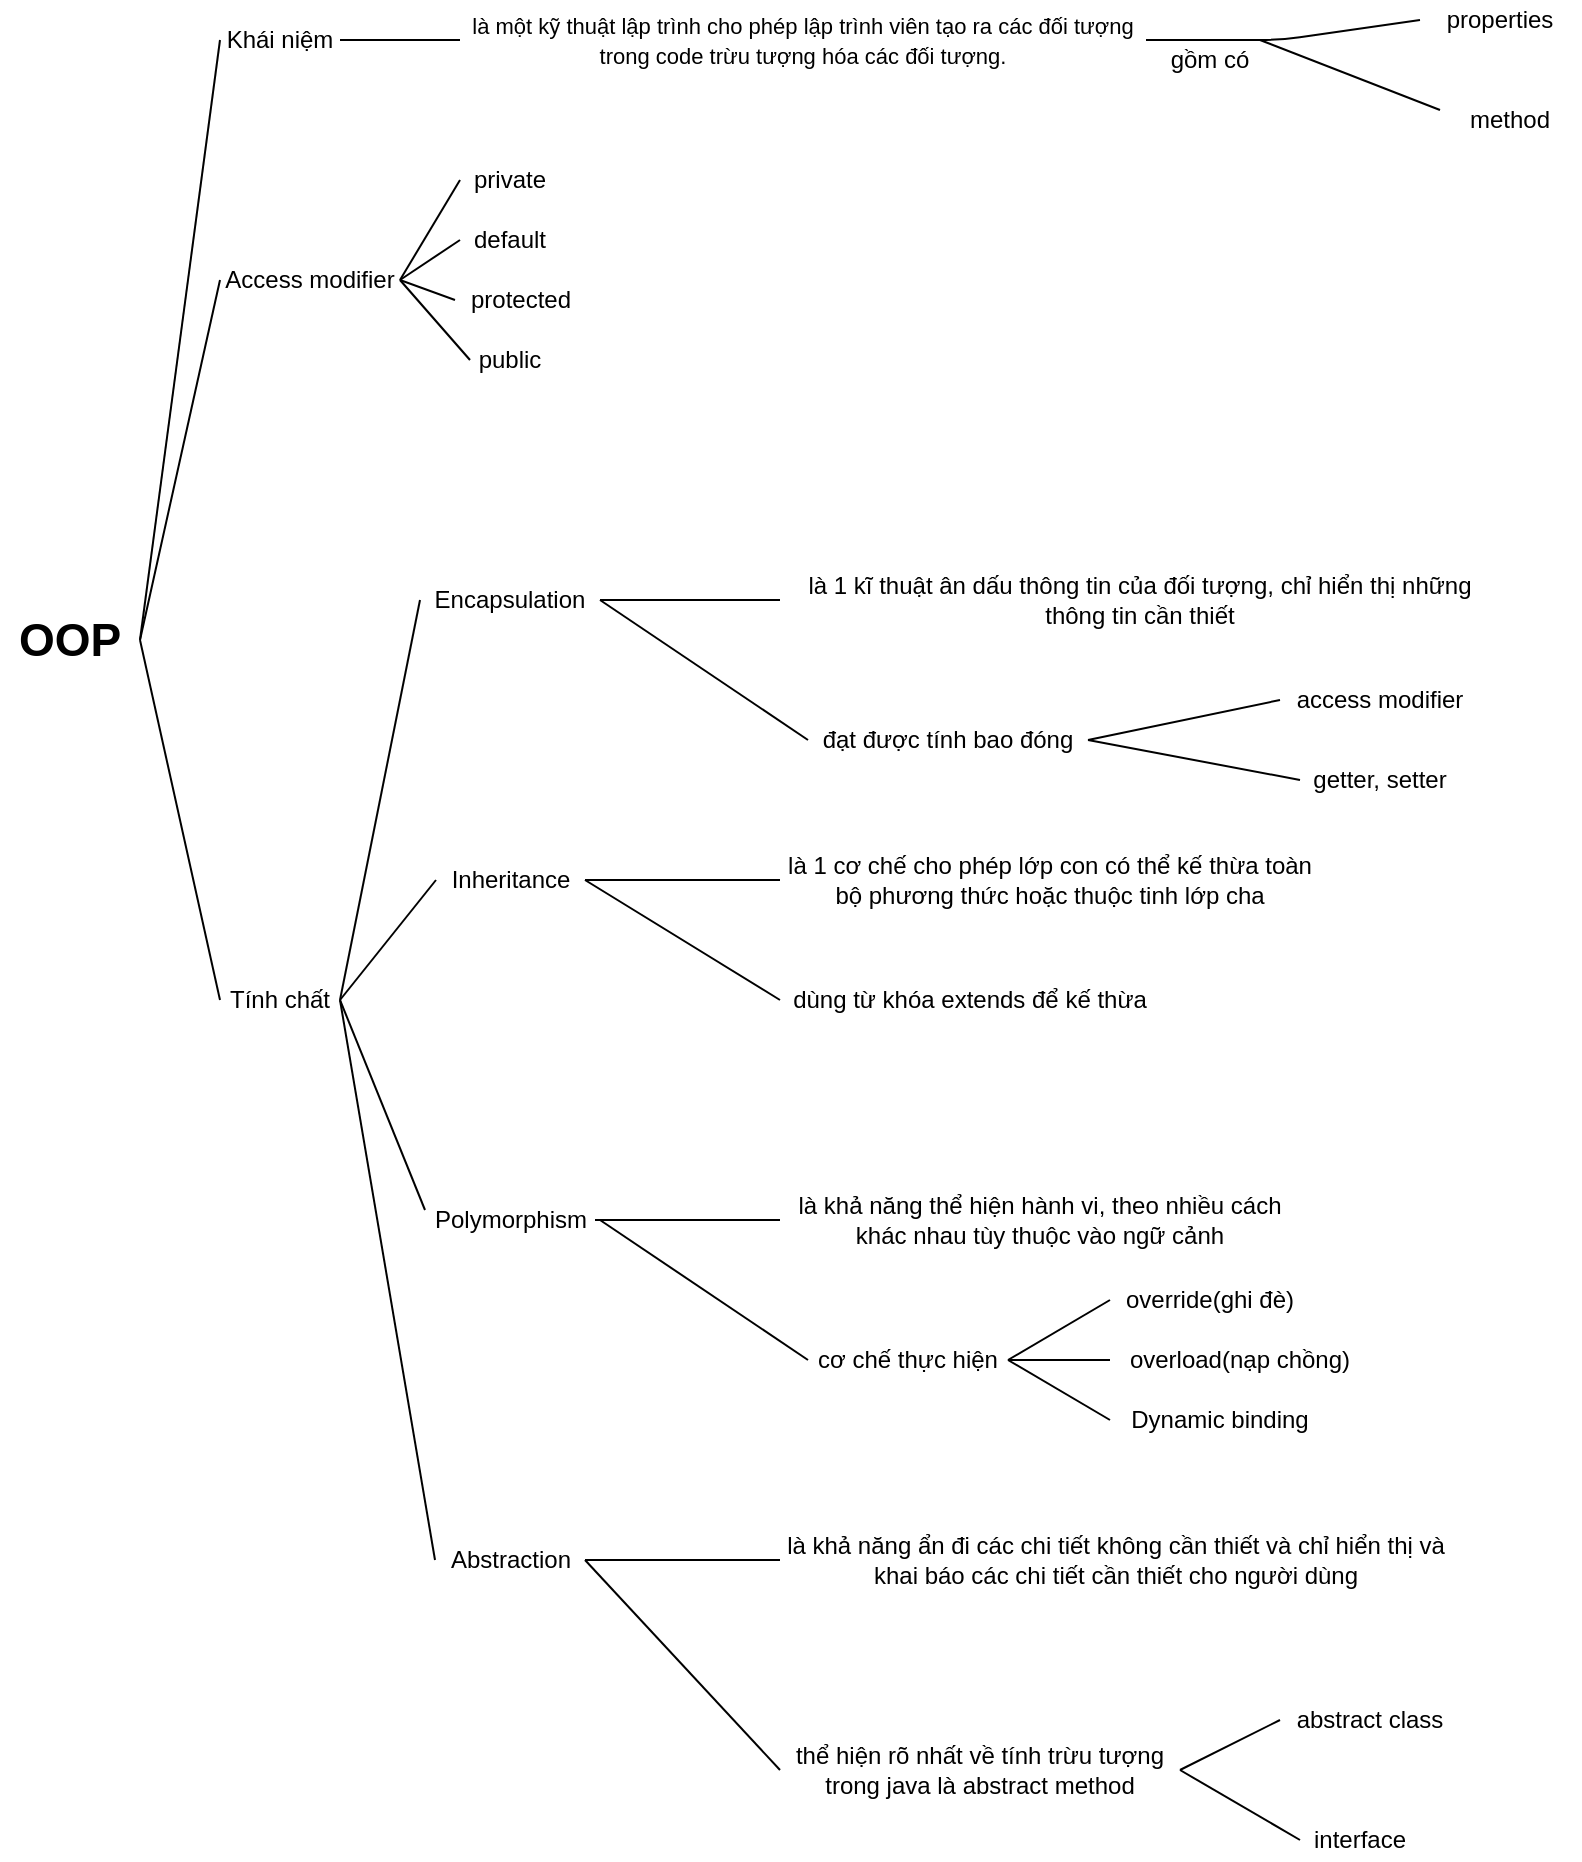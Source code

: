 <mxfile version="14.9.0" type="device"><diagram id="C5RBs43oDa-KdzZeNtuy" name="Page-1"><mxGraphModel dx="781" dy="508" grid="1" gridSize="10" guides="1" tooltips="1" connect="1" arrows="1" fold="1" page="1" pageScale="1" pageWidth="827" pageHeight="1169" math="0" shadow="0"><root><mxCell id="WIyWlLk6GJQsqaUBKTNV-0"/><mxCell id="WIyWlLk6GJQsqaUBKTNV-1" parent="WIyWlLk6GJQsqaUBKTNV-0"/><mxCell id="JhqEFwrqaXZzSIr40qY6-0" value="&lt;b&gt;&lt;font style=&quot;font-size: 23px&quot;&gt;OOP&lt;/font&gt;&lt;/b&gt;" style="text;html=1;strokeColor=none;fillColor=none;align=center;verticalAlign=middle;whiteSpace=wrap;rounded=0;" parent="WIyWlLk6GJQsqaUBKTNV-1" vertex="1"><mxGeometry x="10" y="320" width="70" height="20" as="geometry"/></mxCell><mxCell id="JhqEFwrqaXZzSIr40qY6-1" value="Khái niệm" style="text;html=1;strokeColor=none;fillColor=none;align=center;verticalAlign=middle;whiteSpace=wrap;rounded=0;" parent="WIyWlLk6GJQsqaUBKTNV-1" vertex="1"><mxGeometry x="120" y="20" width="60" height="20" as="geometry"/></mxCell><mxCell id="JhqEFwrqaXZzSIr40qY6-2" value="Tính chất" style="text;html=1;strokeColor=none;fillColor=none;align=center;verticalAlign=middle;whiteSpace=wrap;rounded=0;" parent="WIyWlLk6GJQsqaUBKTNV-1" vertex="1"><mxGeometry x="120" y="500" width="60" height="20" as="geometry"/></mxCell><mxCell id="SEJ7L_1C9LA8rfKKfBTN-0" value="&lt;font style=&quot;font-size: 11px&quot;&gt;&lt;span style=&quot;font-family: &amp;#34;verdana&amp;#34; , &amp;#34;geneva&amp;#34; , sans-serif ; background-color: rgb(255 , 255 , 255)&quot;&gt;là một kỹ thuật lập trình cho phép lập trình viên&lt;b&gt;&amp;nbsp;&lt;/b&gt;&lt;/span&gt;&lt;span style=&quot;font-family: &amp;#34;verdana&amp;#34; , &amp;#34;geneva&amp;#34; , sans-serif ; background-color: rgb(255 , 255 , 255)&quot;&gt;tạo ra các đối tượng trong code trừu tượng hóa các đối tượng.&lt;/span&gt;&lt;/font&gt;" style="text;html=1;strokeColor=none;fillColor=none;align=center;verticalAlign=middle;whiteSpace=wrap;rounded=0;" parent="WIyWlLk6GJQsqaUBKTNV-1" vertex="1"><mxGeometry x="240" y="20" width="343" height="20" as="geometry"/></mxCell><mxCell id="SEJ7L_1C9LA8rfKKfBTN-1" value="Encapsulation" style="text;html=1;strokeColor=none;fillColor=none;align=center;verticalAlign=middle;whiteSpace=wrap;rounded=0;" parent="WIyWlLk6GJQsqaUBKTNV-1" vertex="1"><mxGeometry x="220" y="300" width="90" height="20" as="geometry"/></mxCell><mxCell id="SEJ7L_1C9LA8rfKKfBTN-2" value="Inheritance" style="text;html=1;strokeColor=none;fillColor=none;align=center;verticalAlign=middle;whiteSpace=wrap;rounded=0;" parent="WIyWlLk6GJQsqaUBKTNV-1" vertex="1"><mxGeometry x="227.5" y="440" width="75" height="20" as="geometry"/></mxCell><mxCell id="SEJ7L_1C9LA8rfKKfBTN-3" value="Polymorphism" style="text;html=1;strokeColor=none;fillColor=none;align=center;verticalAlign=middle;whiteSpace=wrap;rounded=0;" parent="WIyWlLk6GJQsqaUBKTNV-1" vertex="1"><mxGeometry x="222.5" y="610" width="85" height="20" as="geometry"/></mxCell><mxCell id="SEJ7L_1C9LA8rfKKfBTN-4" value="Abstraction" style="text;html=1;strokeColor=none;fillColor=none;align=center;verticalAlign=middle;whiteSpace=wrap;rounded=0;" parent="WIyWlLk6GJQsqaUBKTNV-1" vertex="1"><mxGeometry x="227.5" y="780" width="75" height="20" as="geometry"/></mxCell><mxCell id="TRPNCnoPszQwePyoot7_-0" value="là 1 kĩ thuật ân dấu thông tin của đối tượng, chỉ hiển thị những thông tin cần thiết" style="text;html=1;strokeColor=none;fillColor=none;align=center;verticalAlign=middle;whiteSpace=wrap;rounded=0;" parent="WIyWlLk6GJQsqaUBKTNV-1" vertex="1"><mxGeometry x="400" y="295" width="360" height="30" as="geometry"/></mxCell><mxCell id="TRPNCnoPszQwePyoot7_-2" value="Access modifier" style="text;html=1;strokeColor=none;fillColor=none;align=center;verticalAlign=middle;whiteSpace=wrap;rounded=0;" parent="WIyWlLk6GJQsqaUBKTNV-1" vertex="1"><mxGeometry x="120" y="140" width="90" height="20" as="geometry"/></mxCell><mxCell id="TRPNCnoPszQwePyoot7_-3" value="private" style="text;html=1;strokeColor=none;fillColor=none;align=center;verticalAlign=middle;whiteSpace=wrap;rounded=0;" parent="WIyWlLk6GJQsqaUBKTNV-1" vertex="1"><mxGeometry x="240" y="90" width="50" height="20" as="geometry"/></mxCell><mxCell id="TRPNCnoPszQwePyoot7_-4" value="default" style="text;html=1;strokeColor=none;fillColor=none;align=center;verticalAlign=middle;whiteSpace=wrap;rounded=0;" parent="WIyWlLk6GJQsqaUBKTNV-1" vertex="1"><mxGeometry x="240" y="120" width="50" height="20" as="geometry"/></mxCell><mxCell id="TRPNCnoPszQwePyoot7_-5" value="protected" style="text;html=1;strokeColor=none;fillColor=none;align=center;verticalAlign=middle;whiteSpace=wrap;rounded=0;" parent="WIyWlLk6GJQsqaUBKTNV-1" vertex="1"><mxGeometry x="237.5" y="150" width="65" height="20" as="geometry"/></mxCell><mxCell id="TRPNCnoPszQwePyoot7_-6" value="public" style="text;html=1;strokeColor=none;fillColor=none;align=center;verticalAlign=middle;whiteSpace=wrap;rounded=0;" parent="WIyWlLk6GJQsqaUBKTNV-1" vertex="1"><mxGeometry x="245" y="180" width="40" height="20" as="geometry"/></mxCell><mxCell id="TRPNCnoPszQwePyoot7_-7" value="là 1 cơ chế cho phép lớp con có thể kế thừa toàn bộ phương thức hoặc thuộc tinh lớp cha" style="text;html=1;strokeColor=none;fillColor=none;align=center;verticalAlign=middle;whiteSpace=wrap;rounded=0;" parent="WIyWlLk6GJQsqaUBKTNV-1" vertex="1"><mxGeometry x="400" y="435" width="270" height="30" as="geometry"/></mxCell><mxCell id="TRPNCnoPszQwePyoot7_-8" value="là khả năng thể hiện hành vi, theo nhiều cách khác nhau tùy thuộc vào ngữ cảnh" style="text;html=1;strokeColor=none;fillColor=none;align=center;verticalAlign=middle;whiteSpace=wrap;rounded=0;" parent="WIyWlLk6GJQsqaUBKTNV-1" vertex="1"><mxGeometry x="400" y="605" width="260" height="30" as="geometry"/></mxCell><mxCell id="TRPNCnoPszQwePyoot7_-9" value="là khả năng ẩn đi các chi tiết không cần thiết và chỉ hiển thị và khai báo các chi tiết cần thiết cho người dùng" style="text;html=1;strokeColor=none;fillColor=none;align=center;verticalAlign=middle;whiteSpace=wrap;rounded=0;" parent="WIyWlLk6GJQsqaUBKTNV-1" vertex="1"><mxGeometry x="400" y="775" width="336" height="30" as="geometry"/></mxCell><mxCell id="TRPNCnoPszQwePyoot7_-10" value="abstract class" style="text;html=1;strokeColor=none;fillColor=none;align=center;verticalAlign=middle;whiteSpace=wrap;rounded=0;" parent="WIyWlLk6GJQsqaUBKTNV-1" vertex="1"><mxGeometry x="650" y="860" width="90" height="20" as="geometry"/></mxCell><mxCell id="TRPNCnoPszQwePyoot7_-11" value="interface" style="text;html=1;strokeColor=none;fillColor=none;align=center;verticalAlign=middle;whiteSpace=wrap;rounded=0;" parent="WIyWlLk6GJQsqaUBKTNV-1" vertex="1"><mxGeometry x="660" y="920" width="60" height="20" as="geometry"/></mxCell><mxCell id="TRPNCnoPszQwePyoot7_-12" value="thể hiện rõ nhất về tính trừu tượng trong java là abstract method" style="text;html=1;strokeColor=none;fillColor=none;align=center;verticalAlign=middle;whiteSpace=wrap;rounded=0;" parent="WIyWlLk6GJQsqaUBKTNV-1" vertex="1"><mxGeometry x="400" y="880" width="200" height="30" as="geometry"/></mxCell><mxCell id="TRPNCnoPszQwePyoot7_-13" value="override(ghi đè)" style="text;html=1;strokeColor=none;fillColor=none;align=center;verticalAlign=middle;whiteSpace=wrap;rounded=0;" parent="WIyWlLk6GJQsqaUBKTNV-1" vertex="1"><mxGeometry x="565" y="650" width="100" height="20" as="geometry"/></mxCell><mxCell id="TRPNCnoPszQwePyoot7_-14" value="overload(nạp chồng)" style="text;html=1;strokeColor=none;fillColor=none;align=center;verticalAlign=middle;whiteSpace=wrap;rounded=0;" parent="WIyWlLk6GJQsqaUBKTNV-1" vertex="1"><mxGeometry x="565" y="680" width="130" height="20" as="geometry"/></mxCell><mxCell id="TRPNCnoPszQwePyoot7_-15" value="Dynamic binding" style="text;html=1;strokeColor=none;fillColor=none;align=center;verticalAlign=middle;whiteSpace=wrap;rounded=0;" parent="WIyWlLk6GJQsqaUBKTNV-1" vertex="1"><mxGeometry x="565" y="710" width="110" height="20" as="geometry"/></mxCell><mxCell id="TRPNCnoPszQwePyoot7_-16" value="access modifier" style="text;html=1;strokeColor=none;fillColor=none;align=center;verticalAlign=middle;whiteSpace=wrap;rounded=0;" parent="WIyWlLk6GJQsqaUBKTNV-1" vertex="1"><mxGeometry x="650" y="350" width="100" height="20" as="geometry"/></mxCell><mxCell id="TRPNCnoPszQwePyoot7_-18" value="getter, setter" style="text;html=1;strokeColor=none;fillColor=none;align=center;verticalAlign=middle;whiteSpace=wrap;rounded=0;" parent="WIyWlLk6GJQsqaUBKTNV-1" vertex="1"><mxGeometry x="660" y="390" width="80" height="20" as="geometry"/></mxCell><mxCell id="TRPNCnoPszQwePyoot7_-19" value="đạt được tính bao đóng" style="text;html=1;strokeColor=none;fillColor=none;align=center;verticalAlign=middle;whiteSpace=wrap;rounded=0;" parent="WIyWlLk6GJQsqaUBKTNV-1" vertex="1"><mxGeometry x="414" y="370" width="140" height="20" as="geometry"/></mxCell><mxCell id="TRPNCnoPszQwePyoot7_-20" value="dùng từ khóa extends để kế thừa" style="text;html=1;strokeColor=none;fillColor=none;align=center;verticalAlign=middle;whiteSpace=wrap;rounded=0;" parent="WIyWlLk6GJQsqaUBKTNV-1" vertex="1"><mxGeometry x="400" y="500" width="190" height="20" as="geometry"/></mxCell><mxCell id="TRPNCnoPszQwePyoot7_-21" value="properties" style="text;html=1;strokeColor=none;fillColor=none;align=center;verticalAlign=middle;whiteSpace=wrap;rounded=0;" parent="WIyWlLk6GJQsqaUBKTNV-1" vertex="1"><mxGeometry x="720" y="10" width="80" height="20" as="geometry"/></mxCell><mxCell id="TRPNCnoPszQwePyoot7_-22" value="method" style="text;html=1;strokeColor=none;fillColor=none;align=center;verticalAlign=middle;whiteSpace=wrap;rounded=0;" parent="WIyWlLk6GJQsqaUBKTNV-1" vertex="1"><mxGeometry x="730" y="60" width="70" height="20" as="geometry"/></mxCell><mxCell id="TRPNCnoPszQwePyoot7_-23" value="" style="endArrow=none;html=1;exitX=1;exitY=0.5;exitDx=0;exitDy=0;entryX=0;entryY=0.5;entryDx=0;entryDy=0;" parent="WIyWlLk6GJQsqaUBKTNV-1" source="JhqEFwrqaXZzSIr40qY6-0" target="JhqEFwrqaXZzSIr40qY6-1" edge="1"><mxGeometry width="50" height="50" relative="1" as="geometry"><mxPoint x="230" y="210" as="sourcePoint"/><mxPoint x="100" y="30" as="targetPoint"/></mxGeometry></mxCell><mxCell id="TRPNCnoPszQwePyoot7_-24" value="" style="endArrow=none;html=1;exitX=1;exitY=0.5;exitDx=0;exitDy=0;entryX=0;entryY=0.5;entryDx=0;entryDy=0;" parent="WIyWlLk6GJQsqaUBKTNV-1" source="JhqEFwrqaXZzSIr40qY6-1" target="SEJ7L_1C9LA8rfKKfBTN-0" edge="1"><mxGeometry width="50" height="50" relative="1" as="geometry"><mxPoint x="230" y="210" as="sourcePoint"/><mxPoint x="280" y="160" as="targetPoint"/></mxGeometry></mxCell><mxCell id="TRPNCnoPszQwePyoot7_-25" value="" style="endArrow=none;html=1;exitX=1;exitY=0.5;exitDx=0;exitDy=0;entryX=0;entryY=0.5;entryDx=0;entryDy=0;" parent="WIyWlLk6GJQsqaUBKTNV-1" source="SEJ7L_1C9LA8rfKKfBTN-0" target="TRPNCnoPszQwePyoot7_-21" edge="1"><mxGeometry width="50" height="50" relative="1" as="geometry"><mxPoint x="610" y="210" as="sourcePoint"/><mxPoint x="660" y="160" as="targetPoint"/><Array as="points"><mxPoint x="650" y="30"/></Array></mxGeometry></mxCell><mxCell id="TRPNCnoPszQwePyoot7_-26" value="" style="endArrow=none;html=1;entryX=0;entryY=0.25;entryDx=0;entryDy=0;" parent="WIyWlLk6GJQsqaUBKTNV-1" target="TRPNCnoPszQwePyoot7_-22" edge="1"><mxGeometry width="50" height="50" relative="1" as="geometry"><mxPoint x="640" y="30" as="sourcePoint"/><mxPoint x="660" y="160" as="targetPoint"/></mxGeometry></mxCell><mxCell id="TRPNCnoPszQwePyoot7_-27" value="gồm có" style="text;html=1;strokeColor=none;fillColor=none;align=center;verticalAlign=middle;whiteSpace=wrap;rounded=0;" parent="WIyWlLk6GJQsqaUBKTNV-1" vertex="1"><mxGeometry x="590" y="30" width="50" height="20" as="geometry"/></mxCell><mxCell id="TRPNCnoPszQwePyoot7_-28" value="" style="endArrow=none;html=1;entryX=0;entryY=0.5;entryDx=0;entryDy=0;" parent="WIyWlLk6GJQsqaUBKTNV-1" target="TRPNCnoPszQwePyoot7_-2" edge="1"><mxGeometry width="50" height="50" relative="1" as="geometry"><mxPoint x="80" y="330" as="sourcePoint"/><mxPoint x="390" y="150" as="targetPoint"/></mxGeometry></mxCell><mxCell id="TRPNCnoPszQwePyoot7_-29" value="" style="endArrow=none;html=1;exitX=1;exitY=0.5;exitDx=0;exitDy=0;entryX=0;entryY=0.5;entryDx=0;entryDy=0;" parent="WIyWlLk6GJQsqaUBKTNV-1" source="TRPNCnoPszQwePyoot7_-2" target="TRPNCnoPszQwePyoot7_-3" edge="1"><mxGeometry width="50" height="50" relative="1" as="geometry"><mxPoint x="340" y="200" as="sourcePoint"/><mxPoint x="390" y="150" as="targetPoint"/></mxGeometry></mxCell><mxCell id="TRPNCnoPszQwePyoot7_-30" value="" style="endArrow=none;html=1;exitX=1;exitY=0.5;exitDx=0;exitDy=0;entryX=0;entryY=0.5;entryDx=0;entryDy=0;" parent="WIyWlLk6GJQsqaUBKTNV-1" source="TRPNCnoPszQwePyoot7_-2" target="TRPNCnoPszQwePyoot7_-4" edge="1"><mxGeometry width="50" height="50" relative="1" as="geometry"><mxPoint x="340" y="200" as="sourcePoint"/><mxPoint x="390" y="150" as="targetPoint"/></mxGeometry></mxCell><mxCell id="TRPNCnoPszQwePyoot7_-31" value="" style="endArrow=none;html=1;exitX=1;exitY=0.5;exitDx=0;exitDy=0;entryX=0;entryY=0.5;entryDx=0;entryDy=0;" parent="WIyWlLk6GJQsqaUBKTNV-1" source="TRPNCnoPszQwePyoot7_-2" target="TRPNCnoPszQwePyoot7_-5" edge="1"><mxGeometry width="50" height="50" relative="1" as="geometry"><mxPoint x="340" y="200" as="sourcePoint"/><mxPoint x="390" y="150" as="targetPoint"/></mxGeometry></mxCell><mxCell id="TRPNCnoPszQwePyoot7_-32" value="" style="endArrow=none;html=1;exitX=1;exitY=0.5;exitDx=0;exitDy=0;entryX=0;entryY=0.5;entryDx=0;entryDy=0;" parent="WIyWlLk6GJQsqaUBKTNV-1" source="TRPNCnoPszQwePyoot7_-2" target="TRPNCnoPszQwePyoot7_-6" edge="1"><mxGeometry width="50" height="50" relative="1" as="geometry"><mxPoint x="340" y="200" as="sourcePoint"/><mxPoint x="390" y="150" as="targetPoint"/></mxGeometry></mxCell><mxCell id="TRPNCnoPszQwePyoot7_-33" value="" style="endArrow=none;html=1;exitX=1;exitY=0.5;exitDx=0;exitDy=0;entryX=0;entryY=0.5;entryDx=0;entryDy=0;" parent="WIyWlLk6GJQsqaUBKTNV-1" source="JhqEFwrqaXZzSIr40qY6-0" target="JhqEFwrqaXZzSIr40qY6-2" edge="1"><mxGeometry width="50" height="50" relative="1" as="geometry"><mxPoint x="340" y="500" as="sourcePoint"/><mxPoint x="390" y="450" as="targetPoint"/></mxGeometry></mxCell><mxCell id="TRPNCnoPszQwePyoot7_-34" value="" style="endArrow=none;html=1;exitX=1;exitY=0.5;exitDx=0;exitDy=0;entryX=0;entryY=0.5;entryDx=0;entryDy=0;" parent="WIyWlLk6GJQsqaUBKTNV-1" source="JhqEFwrqaXZzSIr40qY6-2" target="SEJ7L_1C9LA8rfKKfBTN-1" edge="1"><mxGeometry width="50" height="50" relative="1" as="geometry"><mxPoint x="340" y="500" as="sourcePoint"/><mxPoint x="390" y="450" as="targetPoint"/></mxGeometry></mxCell><mxCell id="TRPNCnoPszQwePyoot7_-35" value="" style="endArrow=none;html=1;exitX=1;exitY=0.5;exitDx=0;exitDy=0;" parent="WIyWlLk6GJQsqaUBKTNV-1" source="JhqEFwrqaXZzSIr40qY6-2" edge="1"><mxGeometry width="50" height="50" relative="1" as="geometry"><mxPoint x="340" y="500" as="sourcePoint"/><mxPoint x="228" y="450" as="targetPoint"/></mxGeometry></mxCell><mxCell id="TRPNCnoPszQwePyoot7_-36" value="" style="endArrow=none;html=1;exitX=1;exitY=0.5;exitDx=0;exitDy=0;entryX=0;entryY=0.25;entryDx=0;entryDy=0;" parent="WIyWlLk6GJQsqaUBKTNV-1" source="JhqEFwrqaXZzSIr40qY6-2" target="SEJ7L_1C9LA8rfKKfBTN-3" edge="1"><mxGeometry width="50" height="50" relative="1" as="geometry"><mxPoint x="340" y="500" as="sourcePoint"/><mxPoint x="390" y="450" as="targetPoint"/></mxGeometry></mxCell><mxCell id="TRPNCnoPszQwePyoot7_-37" value="" style="endArrow=none;html=1;exitX=1;exitY=0.5;exitDx=0;exitDy=0;entryX=0;entryY=0.5;entryDx=0;entryDy=0;" parent="WIyWlLk6GJQsqaUBKTNV-1" source="JhqEFwrqaXZzSIr40qY6-2" target="SEJ7L_1C9LA8rfKKfBTN-4" edge="1"><mxGeometry width="50" height="50" relative="1" as="geometry"><mxPoint x="340" y="500" as="sourcePoint"/><mxPoint x="390" y="450" as="targetPoint"/></mxGeometry></mxCell><mxCell id="83niaypqNjjfIfmWdXox-0" value="" style="endArrow=none;html=1;exitX=1;exitY=0.5;exitDx=0;exitDy=0;entryX=0;entryY=0.5;entryDx=0;entryDy=0;" edge="1" parent="WIyWlLk6GJQsqaUBKTNV-1" source="SEJ7L_1C9LA8rfKKfBTN-1" target="TRPNCnoPszQwePyoot7_-0"><mxGeometry width="50" height="50" relative="1" as="geometry"><mxPoint x="380" y="390" as="sourcePoint"/><mxPoint x="430" y="340" as="targetPoint"/></mxGeometry></mxCell><mxCell id="83niaypqNjjfIfmWdXox-1" value="" style="endArrow=none;html=1;exitX=1;exitY=0.5;exitDx=0;exitDy=0;entryX=0;entryY=0.5;entryDx=0;entryDy=0;" edge="1" parent="WIyWlLk6GJQsqaUBKTNV-1" source="SEJ7L_1C9LA8rfKKfBTN-1" target="TRPNCnoPszQwePyoot7_-19"><mxGeometry width="50" height="50" relative="1" as="geometry"><mxPoint x="380" y="390" as="sourcePoint"/><mxPoint x="430" y="340" as="targetPoint"/></mxGeometry></mxCell><mxCell id="83niaypqNjjfIfmWdXox-3" value="" style="endArrow=none;html=1;exitX=1;exitY=0.5;exitDx=0;exitDy=0;entryX=0;entryY=0.5;entryDx=0;entryDy=0;" edge="1" parent="WIyWlLk6GJQsqaUBKTNV-1" source="TRPNCnoPszQwePyoot7_-19" target="TRPNCnoPszQwePyoot7_-16"><mxGeometry width="50" height="50" relative="1" as="geometry"><mxPoint x="380" y="390" as="sourcePoint"/><mxPoint x="430" y="340" as="targetPoint"/></mxGeometry></mxCell><mxCell id="83niaypqNjjfIfmWdXox-4" value="" style="endArrow=none;html=1;exitX=1;exitY=0.5;exitDx=0;exitDy=0;entryX=0;entryY=0.5;entryDx=0;entryDy=0;" edge="1" parent="WIyWlLk6GJQsqaUBKTNV-1" source="TRPNCnoPszQwePyoot7_-19" target="TRPNCnoPszQwePyoot7_-18"><mxGeometry width="50" height="50" relative="1" as="geometry"><mxPoint x="380" y="390" as="sourcePoint"/><mxPoint x="430" y="340" as="targetPoint"/></mxGeometry></mxCell><mxCell id="83niaypqNjjfIfmWdXox-5" value="" style="endArrow=none;html=1;exitX=1;exitY=0.5;exitDx=0;exitDy=0;entryX=0;entryY=0.5;entryDx=0;entryDy=0;" edge="1" parent="WIyWlLk6GJQsqaUBKTNV-1" source="SEJ7L_1C9LA8rfKKfBTN-2" target="TRPNCnoPszQwePyoot7_-7"><mxGeometry width="50" height="50" relative="1" as="geometry"><mxPoint x="380" y="390" as="sourcePoint"/><mxPoint x="430" y="340" as="targetPoint"/></mxGeometry></mxCell><mxCell id="83niaypqNjjfIfmWdXox-6" value="" style="endArrow=none;html=1;exitX=1;exitY=0.5;exitDx=0;exitDy=0;entryX=0;entryY=0.5;entryDx=0;entryDy=0;" edge="1" parent="WIyWlLk6GJQsqaUBKTNV-1" source="SEJ7L_1C9LA8rfKKfBTN-2" target="TRPNCnoPszQwePyoot7_-20"><mxGeometry width="50" height="50" relative="1" as="geometry"><mxPoint x="380" y="390" as="sourcePoint"/><mxPoint x="430" y="340" as="targetPoint"/></mxGeometry></mxCell><mxCell id="83niaypqNjjfIfmWdXox-7" value="" style="endArrow=none;html=1;exitX=1;exitY=0.5;exitDx=0;exitDy=0;entryX=0;entryY=0.5;entryDx=0;entryDy=0;" edge="1" parent="WIyWlLk6GJQsqaUBKTNV-1" source="SEJ7L_1C9LA8rfKKfBTN-3" target="TRPNCnoPszQwePyoot7_-8"><mxGeometry width="50" height="50" relative="1" as="geometry"><mxPoint x="380" y="590" as="sourcePoint"/><mxPoint x="430" y="540" as="targetPoint"/></mxGeometry></mxCell><mxCell id="83niaypqNjjfIfmWdXox-8" value="cơ chế thực hiện" style="text;html=1;strokeColor=none;fillColor=none;align=center;verticalAlign=middle;whiteSpace=wrap;rounded=0;" vertex="1" parent="WIyWlLk6GJQsqaUBKTNV-1"><mxGeometry x="414" y="680" width="100" height="20" as="geometry"/></mxCell><mxCell id="83niaypqNjjfIfmWdXox-10" value="" style="endArrow=none;html=1;entryX=0;entryY=0.5;entryDx=0;entryDy=0;" edge="1" parent="WIyWlLk6GJQsqaUBKTNV-1" target="83niaypqNjjfIfmWdXox-8"><mxGeometry width="50" height="50" relative="1" as="geometry"><mxPoint x="310" y="620" as="sourcePoint"/><mxPoint x="430" y="540" as="targetPoint"/></mxGeometry></mxCell><mxCell id="83niaypqNjjfIfmWdXox-11" value="" style="endArrow=none;html=1;exitX=1;exitY=0.5;exitDx=0;exitDy=0;entryX=0;entryY=0.5;entryDx=0;entryDy=0;" edge="1" parent="WIyWlLk6GJQsqaUBKTNV-1" source="83niaypqNjjfIfmWdXox-8" target="TRPNCnoPszQwePyoot7_-13"><mxGeometry width="50" height="50" relative="1" as="geometry"><mxPoint x="380" y="590" as="sourcePoint"/><mxPoint x="430" y="540" as="targetPoint"/></mxGeometry></mxCell><mxCell id="83niaypqNjjfIfmWdXox-12" value="" style="endArrow=none;html=1;exitX=1;exitY=0.5;exitDx=0;exitDy=0;entryX=0;entryY=0.5;entryDx=0;entryDy=0;" edge="1" parent="WIyWlLk6GJQsqaUBKTNV-1" source="83niaypqNjjfIfmWdXox-8" target="TRPNCnoPszQwePyoot7_-14"><mxGeometry width="50" height="50" relative="1" as="geometry"><mxPoint x="380" y="590" as="sourcePoint"/><mxPoint x="430" y="540" as="targetPoint"/></mxGeometry></mxCell><mxCell id="83niaypqNjjfIfmWdXox-13" value="" style="endArrow=none;html=1;entryX=0;entryY=0.5;entryDx=0;entryDy=0;exitX=1;exitY=0.5;exitDx=0;exitDy=0;" edge="1" parent="WIyWlLk6GJQsqaUBKTNV-1" source="83niaypqNjjfIfmWdXox-8" target="TRPNCnoPszQwePyoot7_-15"><mxGeometry width="50" height="50" relative="1" as="geometry"><mxPoint x="514" y="720" as="sourcePoint"/><mxPoint x="430" y="540" as="targetPoint"/></mxGeometry></mxCell><mxCell id="83niaypqNjjfIfmWdXox-14" value="" style="endArrow=none;html=1;exitX=1;exitY=0.5;exitDx=0;exitDy=0;entryX=0;entryY=0.5;entryDx=0;entryDy=0;" edge="1" parent="WIyWlLk6GJQsqaUBKTNV-1" source="SEJ7L_1C9LA8rfKKfBTN-4" target="TRPNCnoPszQwePyoot7_-9"><mxGeometry width="50" height="50" relative="1" as="geometry"><mxPoint x="550" y="790" as="sourcePoint"/><mxPoint x="600" y="740" as="targetPoint"/></mxGeometry></mxCell><mxCell id="83niaypqNjjfIfmWdXox-15" value="" style="endArrow=none;html=1;exitX=1;exitY=0.5;exitDx=0;exitDy=0;entryX=0;entryY=0.5;entryDx=0;entryDy=0;" edge="1" parent="WIyWlLk6GJQsqaUBKTNV-1" source="SEJ7L_1C9LA8rfKKfBTN-4" target="TRPNCnoPszQwePyoot7_-12"><mxGeometry width="50" height="50" relative="1" as="geometry"><mxPoint x="550" y="790" as="sourcePoint"/><mxPoint x="600" y="740" as="targetPoint"/></mxGeometry></mxCell><mxCell id="83niaypqNjjfIfmWdXox-16" value="" style="endArrow=none;html=1;exitX=1;exitY=0.5;exitDx=0;exitDy=0;entryX=0;entryY=0.5;entryDx=0;entryDy=0;" edge="1" parent="WIyWlLk6GJQsqaUBKTNV-1" source="TRPNCnoPszQwePyoot7_-12" target="TRPNCnoPszQwePyoot7_-10"><mxGeometry width="50" height="50" relative="1" as="geometry"><mxPoint x="550" y="790" as="sourcePoint"/><mxPoint x="600" y="740" as="targetPoint"/></mxGeometry></mxCell><mxCell id="83niaypqNjjfIfmWdXox-17" value="" style="endArrow=none;html=1;exitX=1;exitY=0.5;exitDx=0;exitDy=0;entryX=0;entryY=0.5;entryDx=0;entryDy=0;" edge="1" parent="WIyWlLk6GJQsqaUBKTNV-1" source="TRPNCnoPszQwePyoot7_-12" target="TRPNCnoPszQwePyoot7_-11"><mxGeometry width="50" height="50" relative="1" as="geometry"><mxPoint x="550" y="790" as="sourcePoint"/><mxPoint x="600" y="740" as="targetPoint"/></mxGeometry></mxCell></root></mxGraphModel></diagram></mxfile>